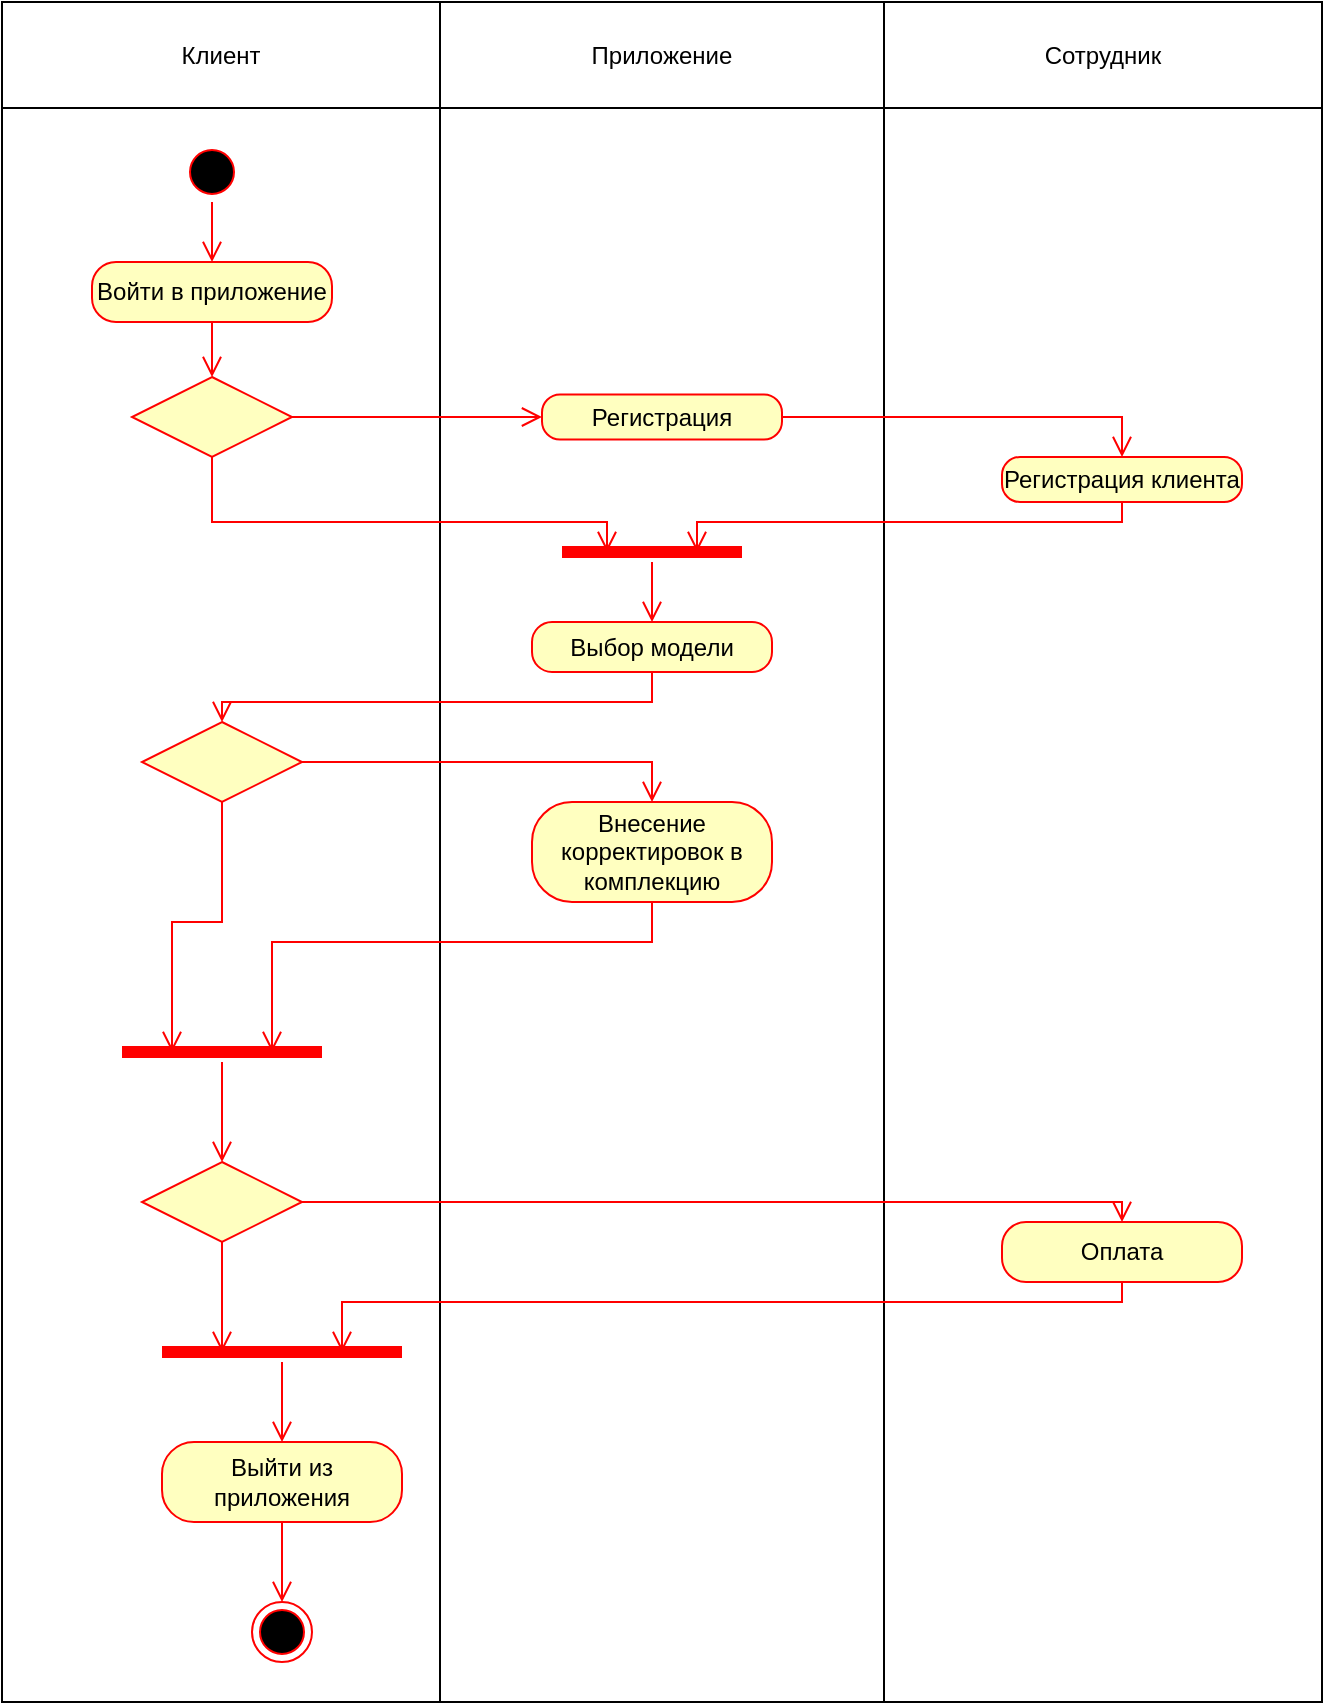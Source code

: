 <mxfile version="21.1.2" type="device">
  <diagram name="Страница 1" id="Gl3Xs8ZEaodNLXXPuJh-">
    <mxGraphModel dx="1843" dy="784" grid="1" gridSize="10" guides="1" tooltips="1" connect="1" arrows="1" fold="1" page="1" pageScale="1" pageWidth="827" pageHeight="1169" math="0" shadow="0">
      <root>
        <mxCell id="0" />
        <mxCell id="1" parent="0" />
        <mxCell id="LeR2Eh71gVFdpT3h_GI2-19" value="" style="shape=table;startSize=0;container=1;collapsible=0;childLayout=tableLayout;" vertex="1" parent="1">
          <mxGeometry x="60" y="40" width="660" height="850" as="geometry" />
        </mxCell>
        <mxCell id="LeR2Eh71gVFdpT3h_GI2-20" value="" style="shape=tableRow;horizontal=0;startSize=0;swimlaneHead=0;swimlaneBody=0;strokeColor=inherit;top=0;left=0;bottom=0;right=0;collapsible=0;dropTarget=0;fillColor=none;points=[[0,0.5],[1,0.5]];portConstraint=eastwest;" vertex="1" parent="LeR2Eh71gVFdpT3h_GI2-19">
          <mxGeometry width="660" height="53" as="geometry" />
        </mxCell>
        <mxCell id="LeR2Eh71gVFdpT3h_GI2-21" value="Клиент" style="shape=partialRectangle;html=1;whiteSpace=wrap;connectable=0;strokeColor=inherit;overflow=hidden;fillColor=none;top=0;left=0;bottom=0;right=0;pointerEvents=1;" vertex="1" parent="LeR2Eh71gVFdpT3h_GI2-20">
          <mxGeometry width="219" height="53" as="geometry">
            <mxRectangle width="219" height="53" as="alternateBounds" />
          </mxGeometry>
        </mxCell>
        <mxCell id="LeR2Eh71gVFdpT3h_GI2-22" value="Приложение" style="shape=partialRectangle;html=1;whiteSpace=wrap;connectable=0;strokeColor=inherit;overflow=hidden;fillColor=none;top=0;left=0;bottom=0;right=0;pointerEvents=1;" vertex="1" parent="LeR2Eh71gVFdpT3h_GI2-20">
          <mxGeometry x="219" width="222" height="53" as="geometry">
            <mxRectangle width="222" height="53" as="alternateBounds" />
          </mxGeometry>
        </mxCell>
        <mxCell id="LeR2Eh71gVFdpT3h_GI2-23" value="Сотрудник" style="shape=partialRectangle;html=1;whiteSpace=wrap;connectable=0;strokeColor=inherit;overflow=hidden;fillColor=none;top=0;left=0;bottom=0;right=0;pointerEvents=1;" vertex="1" parent="LeR2Eh71gVFdpT3h_GI2-20">
          <mxGeometry x="441" width="219" height="53" as="geometry">
            <mxRectangle width="219" height="53" as="alternateBounds" />
          </mxGeometry>
        </mxCell>
        <mxCell id="LeR2Eh71gVFdpT3h_GI2-24" value="" style="shape=tableRow;horizontal=0;startSize=0;swimlaneHead=0;swimlaneBody=0;strokeColor=inherit;top=0;left=0;bottom=0;right=0;collapsible=0;dropTarget=0;fillColor=none;points=[[0,0.5],[1,0.5]];portConstraint=eastwest;" vertex="1" parent="LeR2Eh71gVFdpT3h_GI2-19">
          <mxGeometry y="53" width="660" height="797" as="geometry" />
        </mxCell>
        <mxCell id="LeR2Eh71gVFdpT3h_GI2-25" value="" style="shape=partialRectangle;html=1;whiteSpace=wrap;connectable=0;strokeColor=inherit;overflow=hidden;fillColor=none;top=0;left=0;bottom=0;right=0;pointerEvents=1;" vertex="1" parent="LeR2Eh71gVFdpT3h_GI2-24">
          <mxGeometry width="219" height="797" as="geometry">
            <mxRectangle width="219" height="797" as="alternateBounds" />
          </mxGeometry>
        </mxCell>
        <mxCell id="LeR2Eh71gVFdpT3h_GI2-26" value="" style="shape=partialRectangle;html=1;whiteSpace=wrap;connectable=0;strokeColor=inherit;overflow=hidden;fillColor=none;top=0;left=0;bottom=0;right=0;pointerEvents=1;" vertex="1" parent="LeR2Eh71gVFdpT3h_GI2-24">
          <mxGeometry x="219" width="222" height="797" as="geometry">
            <mxRectangle width="222" height="797" as="alternateBounds" />
          </mxGeometry>
        </mxCell>
        <mxCell id="LeR2Eh71gVFdpT3h_GI2-27" value="" style="shape=partialRectangle;html=1;whiteSpace=wrap;connectable=0;strokeColor=inherit;overflow=hidden;fillColor=none;top=0;left=0;bottom=0;right=0;pointerEvents=1;" vertex="1" parent="LeR2Eh71gVFdpT3h_GI2-24">
          <mxGeometry x="441" width="219" height="797" as="geometry">
            <mxRectangle width="219" height="797" as="alternateBounds" />
          </mxGeometry>
        </mxCell>
        <mxCell id="LeR2Eh71gVFdpT3h_GI2-28" value="" style="ellipse;html=1;shape=startState;fillColor=#000000;strokeColor=#ff0000;" vertex="1" parent="1">
          <mxGeometry x="150" y="110" width="30" height="30" as="geometry" />
        </mxCell>
        <mxCell id="LeR2Eh71gVFdpT3h_GI2-29" value="" style="edgeStyle=orthogonalEdgeStyle;html=1;verticalAlign=bottom;endArrow=open;endSize=8;strokeColor=#ff0000;rounded=0;entryX=0.5;entryY=0;entryDx=0;entryDy=0;" edge="1" source="LeR2Eh71gVFdpT3h_GI2-28" parent="1" target="LeR2Eh71gVFdpT3h_GI2-30">
          <mxGeometry relative="1" as="geometry">
            <mxPoint x="165" y="170" as="targetPoint" />
          </mxGeometry>
        </mxCell>
        <mxCell id="LeR2Eh71gVFdpT3h_GI2-30" value="Войти в приложение" style="rounded=1;whiteSpace=wrap;html=1;arcSize=40;fontColor=#000000;fillColor=#ffffc0;strokeColor=#ff0000;" vertex="1" parent="1">
          <mxGeometry x="105" y="170" width="120" height="30" as="geometry" />
        </mxCell>
        <mxCell id="LeR2Eh71gVFdpT3h_GI2-31" value="" style="edgeStyle=orthogonalEdgeStyle;html=1;verticalAlign=bottom;endArrow=open;endSize=8;strokeColor=#ff0000;rounded=0;entryX=0.5;entryY=0;entryDx=0;entryDy=0;" edge="1" source="LeR2Eh71gVFdpT3h_GI2-30" parent="1" target="LeR2Eh71gVFdpT3h_GI2-32">
          <mxGeometry relative="1" as="geometry">
            <mxPoint x="165" y="230" as="targetPoint" />
          </mxGeometry>
        </mxCell>
        <mxCell id="LeR2Eh71gVFdpT3h_GI2-32" value="" style="rhombus;whiteSpace=wrap;html=1;fontColor=#000000;fillColor=#ffffc0;strokeColor=#ff0000;" vertex="1" parent="1">
          <mxGeometry x="125" y="227.5" width="80" height="40" as="geometry" />
        </mxCell>
        <mxCell id="LeR2Eh71gVFdpT3h_GI2-33" value="" style="edgeStyle=orthogonalEdgeStyle;html=1;align=left;verticalAlign=bottom;endArrow=open;endSize=8;strokeColor=#ff0000;rounded=0;entryX=0;entryY=0.5;entryDx=0;entryDy=0;" edge="1" source="LeR2Eh71gVFdpT3h_GI2-32" parent="1" target="LeR2Eh71gVFdpT3h_GI2-35">
          <mxGeometry x="-1" relative="1" as="geometry">
            <mxPoint x="300" y="250" as="targetPoint" />
            <Array as="points">
              <mxPoint x="320" y="248" />
              <mxPoint x="320" y="248" />
            </Array>
          </mxGeometry>
        </mxCell>
        <mxCell id="LeR2Eh71gVFdpT3h_GI2-34" value="" style="edgeStyle=orthogonalEdgeStyle;html=1;align=left;verticalAlign=top;endArrow=open;endSize=8;strokeColor=#ff0000;rounded=0;entryX=0.25;entryY=0.5;entryDx=0;entryDy=0;entryPerimeter=0;" edge="1" source="LeR2Eh71gVFdpT3h_GI2-32" parent="1" target="LeR2Eh71gVFdpT3h_GI2-51">
          <mxGeometry x="-1" relative="1" as="geometry">
            <mxPoint x="165" y="300" as="targetPoint" />
            <Array as="points">
              <mxPoint x="165" y="300" />
              <mxPoint x="363" y="300" />
            </Array>
          </mxGeometry>
        </mxCell>
        <mxCell id="LeR2Eh71gVFdpT3h_GI2-35" value="Регистрация" style="rounded=1;whiteSpace=wrap;html=1;arcSize=40;fontColor=#000000;fillColor=#ffffc0;strokeColor=#ff0000;" vertex="1" parent="1">
          <mxGeometry x="330" y="236.25" width="120" height="22.5" as="geometry" />
        </mxCell>
        <mxCell id="LeR2Eh71gVFdpT3h_GI2-36" value="" style="edgeStyle=orthogonalEdgeStyle;html=1;verticalAlign=bottom;endArrow=open;endSize=8;strokeColor=#ff0000;rounded=0;" edge="1" source="LeR2Eh71gVFdpT3h_GI2-35" parent="1" target="LeR2Eh71gVFdpT3h_GI2-40">
          <mxGeometry relative="1" as="geometry">
            <mxPoint x="390" y="360" as="targetPoint" />
            <Array as="points">
              <mxPoint x="620" y="248" />
            </Array>
          </mxGeometry>
        </mxCell>
        <mxCell id="LeR2Eh71gVFdpT3h_GI2-40" value="Регистрация клиента" style="rounded=1;whiteSpace=wrap;html=1;arcSize=40;fontColor=#000000;fillColor=#ffffc0;strokeColor=#ff0000;" vertex="1" parent="1">
          <mxGeometry x="560" y="267.5" width="120" height="22.5" as="geometry" />
        </mxCell>
        <mxCell id="LeR2Eh71gVFdpT3h_GI2-41" value="Выбор модели" style="rounded=1;whiteSpace=wrap;html=1;arcSize=40;fontColor=#000000;fillColor=#ffffc0;strokeColor=#ff0000;" vertex="1" parent="1">
          <mxGeometry x="325" y="350" width="120" height="25" as="geometry" />
        </mxCell>
        <mxCell id="LeR2Eh71gVFdpT3h_GI2-42" value="" style="edgeStyle=orthogonalEdgeStyle;html=1;verticalAlign=bottom;endArrow=open;endSize=8;strokeColor=#ff0000;rounded=0;entryX=0.5;entryY=0;entryDx=0;entryDy=0;" edge="1" source="LeR2Eh71gVFdpT3h_GI2-41" parent="1" target="LeR2Eh71gVFdpT3h_GI2-43">
          <mxGeometry relative="1" as="geometry">
            <mxPoint x="170" y="410" as="targetPoint" />
            <Array as="points">
              <mxPoint x="385" y="390" />
              <mxPoint x="170" y="390" />
            </Array>
          </mxGeometry>
        </mxCell>
        <mxCell id="LeR2Eh71gVFdpT3h_GI2-43" value="" style="rhombus;whiteSpace=wrap;html=1;fontColor=#000000;fillColor=#ffffc0;strokeColor=#ff0000;" vertex="1" parent="1">
          <mxGeometry x="130" y="400" width="80" height="40" as="geometry" />
        </mxCell>
        <mxCell id="LeR2Eh71gVFdpT3h_GI2-44" value="" style="edgeStyle=orthogonalEdgeStyle;html=1;align=left;verticalAlign=bottom;endArrow=open;endSize=8;strokeColor=#ff0000;rounded=0;entryX=0.5;entryY=0;entryDx=0;entryDy=0;" edge="1" source="LeR2Eh71gVFdpT3h_GI2-43" parent="1" target="LeR2Eh71gVFdpT3h_GI2-47">
          <mxGeometry x="-1" relative="1" as="geometry">
            <mxPoint x="310" y="440" as="targetPoint" />
            <Array as="points">
              <mxPoint x="385" y="420" />
            </Array>
          </mxGeometry>
        </mxCell>
        <mxCell id="LeR2Eh71gVFdpT3h_GI2-45" value="" style="edgeStyle=orthogonalEdgeStyle;html=1;align=left;verticalAlign=top;endArrow=open;endSize=8;strokeColor=#ff0000;rounded=0;entryX=0.25;entryY=0.5;entryDx=0;entryDy=0;entryPerimeter=0;" edge="1" source="LeR2Eh71gVFdpT3h_GI2-43" parent="1" target="LeR2Eh71gVFdpT3h_GI2-49">
          <mxGeometry x="-1" relative="1" as="geometry">
            <mxPoint x="170" y="520" as="targetPoint" />
          </mxGeometry>
        </mxCell>
        <mxCell id="LeR2Eh71gVFdpT3h_GI2-47" value="Внесение корректировок в комплекцию" style="rounded=1;whiteSpace=wrap;html=1;arcSize=40;fontColor=#000000;fillColor=#ffffc0;strokeColor=#ff0000;" vertex="1" parent="1">
          <mxGeometry x="325" y="440" width="120" height="50" as="geometry" />
        </mxCell>
        <mxCell id="LeR2Eh71gVFdpT3h_GI2-48" value="" style="edgeStyle=orthogonalEdgeStyle;html=1;verticalAlign=bottom;endArrow=open;endSize=8;strokeColor=#ff0000;rounded=0;entryX=0.75;entryY=0.5;entryDx=0;entryDy=0;entryPerimeter=0;" edge="1" source="LeR2Eh71gVFdpT3h_GI2-47" parent="1" target="LeR2Eh71gVFdpT3h_GI2-49">
          <mxGeometry relative="1" as="geometry">
            <mxPoint x="385" y="560" as="targetPoint" />
            <Array as="points">
              <mxPoint x="385" y="510" />
              <mxPoint x="195" y="510" />
            </Array>
          </mxGeometry>
        </mxCell>
        <mxCell id="LeR2Eh71gVFdpT3h_GI2-49" value="" style="shape=line;html=1;strokeWidth=6;strokeColor=#ff0000;" vertex="1" parent="1">
          <mxGeometry x="120" y="560" width="100" height="10" as="geometry" />
        </mxCell>
        <mxCell id="LeR2Eh71gVFdpT3h_GI2-50" value="" style="edgeStyle=orthogonalEdgeStyle;html=1;verticalAlign=bottom;endArrow=open;endSize=8;strokeColor=#ff0000;rounded=0;entryX=0.5;entryY=0;entryDx=0;entryDy=0;" edge="1" source="LeR2Eh71gVFdpT3h_GI2-49" parent="1" target="LeR2Eh71gVFdpT3h_GI2-55">
          <mxGeometry relative="1" as="geometry">
            <mxPoint x="170" y="620" as="targetPoint" />
          </mxGeometry>
        </mxCell>
        <mxCell id="LeR2Eh71gVFdpT3h_GI2-51" value="" style="shape=line;html=1;strokeWidth=6;strokeColor=#ff0000;" vertex="1" parent="1">
          <mxGeometry x="340" y="310" width="90" height="10" as="geometry" />
        </mxCell>
        <mxCell id="LeR2Eh71gVFdpT3h_GI2-52" value="" style="edgeStyle=orthogonalEdgeStyle;html=1;verticalAlign=bottom;endArrow=open;endSize=8;strokeColor=#ff0000;rounded=0;entryX=0.5;entryY=0;entryDx=0;entryDy=0;" edge="1" source="LeR2Eh71gVFdpT3h_GI2-51" parent="1" target="LeR2Eh71gVFdpT3h_GI2-41">
          <mxGeometry relative="1" as="geometry">
            <mxPoint x="400" y="380" as="targetPoint" />
            <Array as="points">
              <mxPoint x="385" y="350" />
              <mxPoint x="385" y="350" />
            </Array>
          </mxGeometry>
        </mxCell>
        <mxCell id="LeR2Eh71gVFdpT3h_GI2-54" value="" style="edgeStyle=orthogonalEdgeStyle;html=1;verticalAlign=bottom;endArrow=open;endSize=8;strokeColor=#ff0000;rounded=0;exitX=0.5;exitY=1;exitDx=0;exitDy=0;entryX=0.75;entryY=0.5;entryDx=0;entryDy=0;entryPerimeter=0;" edge="1" parent="1" source="LeR2Eh71gVFdpT3h_GI2-40" target="LeR2Eh71gVFdpT3h_GI2-51">
          <mxGeometry relative="1" as="geometry">
            <mxPoint x="610" y="380" as="targetPoint" />
            <mxPoint x="440" y="360" as="sourcePoint" />
            <Array as="points">
              <mxPoint x="620" y="300" />
              <mxPoint x="408" y="300" />
            </Array>
          </mxGeometry>
        </mxCell>
        <mxCell id="LeR2Eh71gVFdpT3h_GI2-55" value="" style="rhombus;whiteSpace=wrap;html=1;fontColor=#000000;fillColor=#ffffc0;strokeColor=#ff0000;" vertex="1" parent="1">
          <mxGeometry x="130" y="620" width="80" height="40" as="geometry" />
        </mxCell>
        <mxCell id="LeR2Eh71gVFdpT3h_GI2-56" value="" style="edgeStyle=orthogonalEdgeStyle;html=1;align=left;verticalAlign=bottom;endArrow=open;endSize=8;strokeColor=#ff0000;rounded=0;entryX=0.5;entryY=0;entryDx=0;entryDy=0;" edge="1" source="LeR2Eh71gVFdpT3h_GI2-55" parent="1" target="LeR2Eh71gVFdpT3h_GI2-60">
          <mxGeometry x="-1" relative="1" as="geometry">
            <mxPoint x="310" y="650" as="targetPoint" />
          </mxGeometry>
        </mxCell>
        <mxCell id="LeR2Eh71gVFdpT3h_GI2-57" value="" style="edgeStyle=orthogonalEdgeStyle;html=1;align=left;verticalAlign=top;endArrow=open;endSize=8;strokeColor=#ff0000;rounded=0;entryX=0.25;entryY=0.5;entryDx=0;entryDy=0;entryPerimeter=0;" edge="1" source="LeR2Eh71gVFdpT3h_GI2-55" parent="1" target="LeR2Eh71gVFdpT3h_GI2-58">
          <mxGeometry x="-1" relative="1" as="geometry">
            <mxPoint x="170" y="730" as="targetPoint" />
          </mxGeometry>
        </mxCell>
        <mxCell id="LeR2Eh71gVFdpT3h_GI2-58" value="" style="shape=line;html=1;strokeWidth=6;strokeColor=#ff0000;" vertex="1" parent="1">
          <mxGeometry x="140" y="710" width="120" height="10" as="geometry" />
        </mxCell>
        <mxCell id="LeR2Eh71gVFdpT3h_GI2-59" value="" style="edgeStyle=orthogonalEdgeStyle;html=1;verticalAlign=bottom;endArrow=open;endSize=8;strokeColor=#ff0000;rounded=0;entryX=0.5;entryY=0;entryDx=0;entryDy=0;" edge="1" source="LeR2Eh71gVFdpT3h_GI2-58" parent="1" target="LeR2Eh71gVFdpT3h_GI2-62">
          <mxGeometry relative="1" as="geometry">
            <mxPoint x="210" y="900" as="targetPoint" />
          </mxGeometry>
        </mxCell>
        <mxCell id="LeR2Eh71gVFdpT3h_GI2-60" value="Оплата" style="rounded=1;whiteSpace=wrap;html=1;arcSize=40;fontColor=#000000;fillColor=#ffffc0;strokeColor=#ff0000;" vertex="1" parent="1">
          <mxGeometry x="560" y="650" width="120" height="30" as="geometry" />
        </mxCell>
        <mxCell id="LeR2Eh71gVFdpT3h_GI2-61" value="" style="edgeStyle=orthogonalEdgeStyle;html=1;verticalAlign=bottom;endArrow=open;endSize=8;strokeColor=#ff0000;rounded=0;entryX=0.75;entryY=0.5;entryDx=0;entryDy=0;entryPerimeter=0;" edge="1" source="LeR2Eh71gVFdpT3h_GI2-60" parent="1" target="LeR2Eh71gVFdpT3h_GI2-58">
          <mxGeometry relative="1" as="geometry">
            <mxPoint x="620" y="770" as="targetPoint" />
            <Array as="points">
              <mxPoint x="620" y="690" />
              <mxPoint x="230" y="690" />
            </Array>
          </mxGeometry>
        </mxCell>
        <mxCell id="LeR2Eh71gVFdpT3h_GI2-62" value="Выйти из приложения" style="rounded=1;whiteSpace=wrap;html=1;arcSize=40;fontColor=#000000;fillColor=#ffffc0;strokeColor=#ff0000;" vertex="1" parent="1">
          <mxGeometry x="140" y="760" width="120" height="40" as="geometry" />
        </mxCell>
        <mxCell id="LeR2Eh71gVFdpT3h_GI2-63" value="" style="edgeStyle=orthogonalEdgeStyle;html=1;verticalAlign=bottom;endArrow=open;endSize=8;strokeColor=#ff0000;rounded=0;entryX=0.5;entryY=0;entryDx=0;entryDy=0;" edge="1" source="LeR2Eh71gVFdpT3h_GI2-62" parent="1" target="LeR2Eh71gVFdpT3h_GI2-64">
          <mxGeometry relative="1" as="geometry">
            <mxPoint x="200" y="940" as="targetPoint" />
            <Array as="points" />
          </mxGeometry>
        </mxCell>
        <mxCell id="LeR2Eh71gVFdpT3h_GI2-64" value="" style="ellipse;html=1;shape=endState;fillColor=#000000;strokeColor=#ff0000;" vertex="1" parent="1">
          <mxGeometry x="185" y="840" width="30" height="30" as="geometry" />
        </mxCell>
      </root>
    </mxGraphModel>
  </diagram>
</mxfile>
